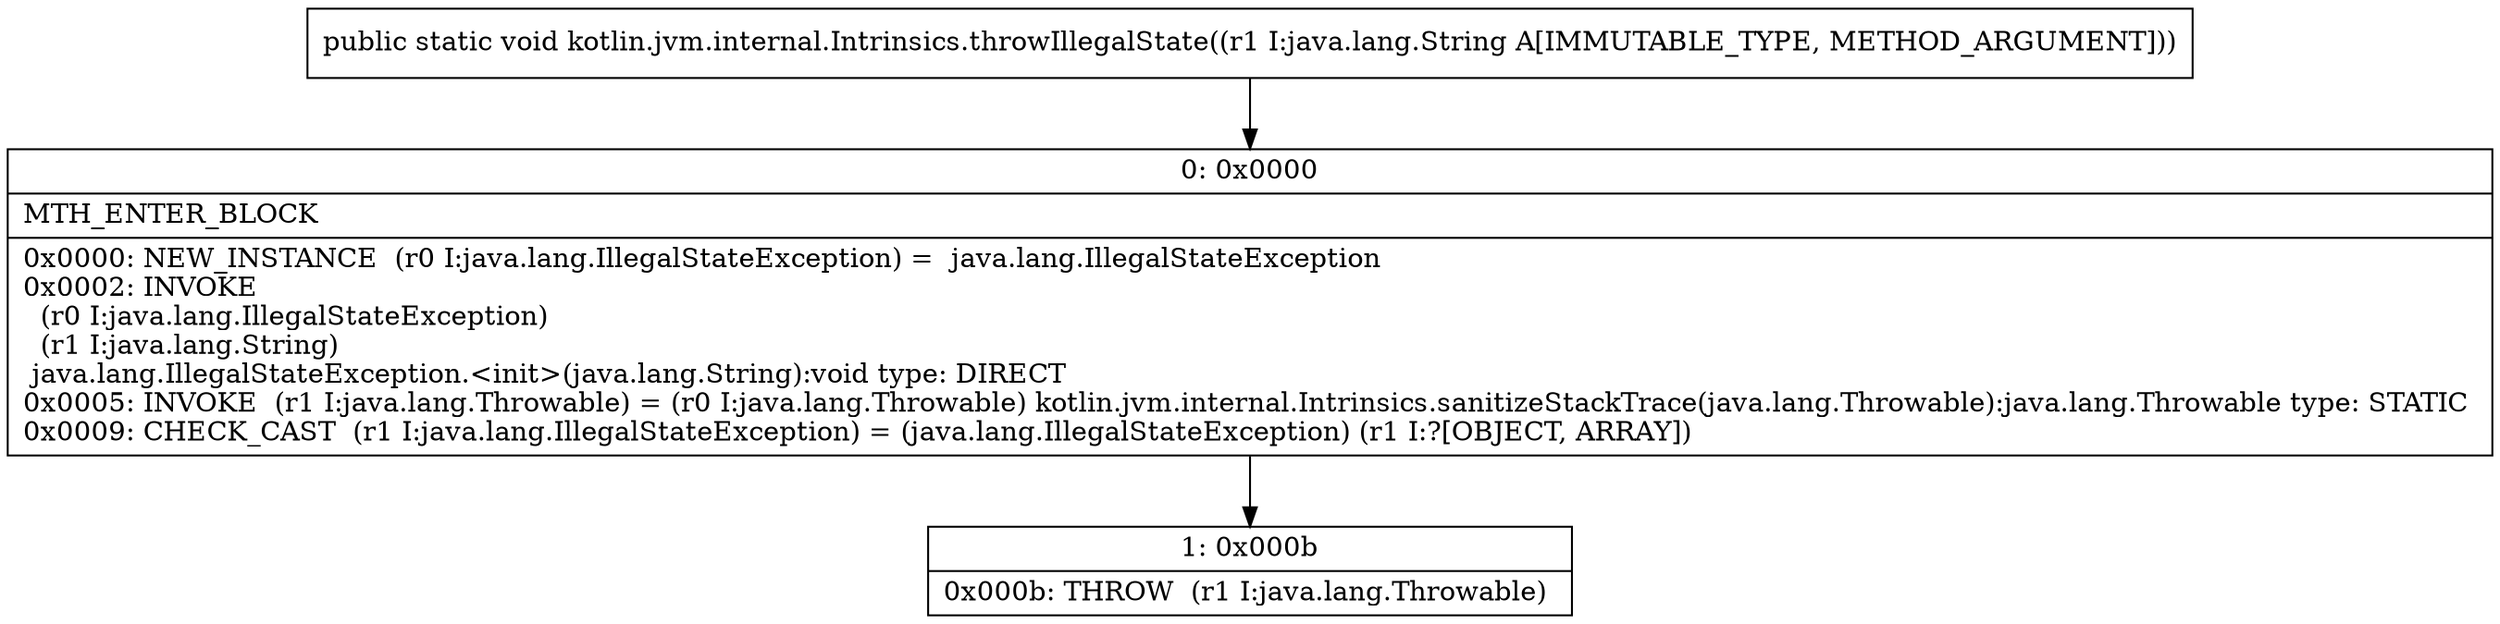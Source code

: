 digraph "CFG forkotlin.jvm.internal.Intrinsics.throwIllegalState(Ljava\/lang\/String;)V" {
Node_0 [shape=record,label="{0\:\ 0x0000|MTH_ENTER_BLOCK\l|0x0000: NEW_INSTANCE  (r0 I:java.lang.IllegalStateException) =  java.lang.IllegalStateException \l0x0002: INVOKE  \l  (r0 I:java.lang.IllegalStateException)\l  (r1 I:java.lang.String)\l java.lang.IllegalStateException.\<init\>(java.lang.String):void type: DIRECT \l0x0005: INVOKE  (r1 I:java.lang.Throwable) = (r0 I:java.lang.Throwable) kotlin.jvm.internal.Intrinsics.sanitizeStackTrace(java.lang.Throwable):java.lang.Throwable type: STATIC \l0x0009: CHECK_CAST  (r1 I:java.lang.IllegalStateException) = (java.lang.IllegalStateException) (r1 I:?[OBJECT, ARRAY]) \l}"];
Node_1 [shape=record,label="{1\:\ 0x000b|0x000b: THROW  (r1 I:java.lang.Throwable) \l}"];
MethodNode[shape=record,label="{public static void kotlin.jvm.internal.Intrinsics.throwIllegalState((r1 I:java.lang.String A[IMMUTABLE_TYPE, METHOD_ARGUMENT])) }"];
MethodNode -> Node_0;
Node_0 -> Node_1;
}

